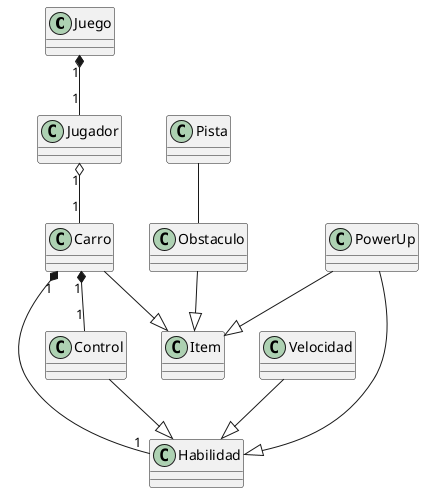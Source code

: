 @startuml SpaceCar

class Juego
class Jugador

class Habilidad
class Velocidad
class Control
class PowerUp
class Item

class Carro
class Obstaculo
class Pista

Juego "1" *-- "1" Jugador
Jugador "1" o-- "1" Carro
Carro "1" *-- "1" Habilidad
Carro "1" *-- "1" Control

Carro --|> Item
PowerUp --|> Item
Obstaculo --|> Item

PowerUp --|> Habilidad
Velocidad --|> Habilidad
Control --|> Habilidad

Pista -- Obstaculo

@enduml
